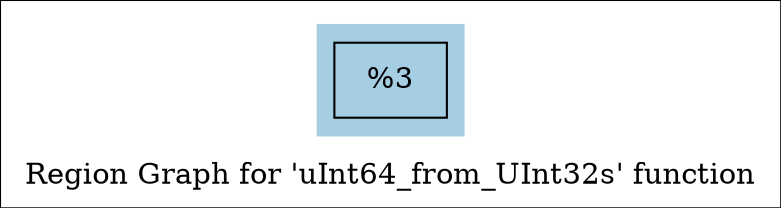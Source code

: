 digraph "Region Graph for 'uInt64_from_UInt32s' function" {
	label="Region Graph for 'uInt64_from_UInt32s' function";

	Node0x13a7ab0 [shape=record,label="{%3}"];
	colorscheme = "paired12"
        subgraph cluster_0x139ee90 {
          label = "";
          style = filled;
          color = 1
          Node0x13a7ab0;
        }
}
